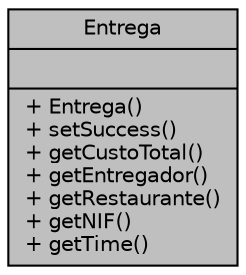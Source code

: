 digraph "Entrega"
{
 // LATEX_PDF_SIZE
  edge [fontname="Helvetica",fontsize="10",labelfontname="Helvetica",labelfontsize="10"];
  node [fontname="Helvetica",fontsize="10",shape=record];
  Node1 [label="{Entrega\n||+ Entrega()\l+ setSuccess()\l+ getCustoTotal()\l+ getEntregador()\l+ getRestaurante()\l+ getNIF()\l+ getTime()\l}",height=0.2,width=0.4,color="black", fillcolor="grey75", style="filled", fontcolor="black",tooltip=" "];
}
